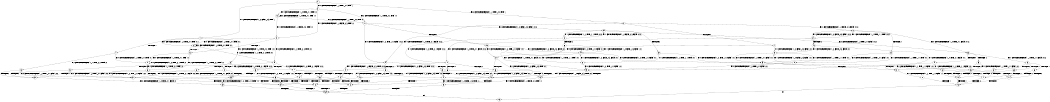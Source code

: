 digraph BCG {
size = "7, 10.5";
center = TRUE;
node [shape = circle];
0 [peripheries = 2];
0 -> 1 [label = "EX !1 !ATOMIC_EXCH_BRANCH (1, +0, FALSE, +0, 3, TRUE) !::"];
0 -> 2 [label = "EX !2 !ATOMIC_EXCH_BRANCH (1, +1, TRUE, +0, 2, TRUE) !::"];
0 -> 3 [label = "EX !0 !ATOMIC_EXCH_BRANCH (1, +0, TRUE, +0, 1, TRUE) !::"];
1 -> 4 [label = "TERMINATE !1"];
1 -> 5 [label = "EX !2 !ATOMIC_EXCH_BRANCH (1, +1, TRUE, +0, 2, TRUE) !:0:1:"];
1 -> 6 [label = "EX !0 !ATOMIC_EXCH_BRANCH (1, +0, TRUE, +0, 1, TRUE) !:0:1:"];
2 -> 7 [label = "TERMINATE !2"];
2 -> 8 [label = "EX !1 !ATOMIC_EXCH_BRANCH (1, +0, FALSE, +0, 3, FALSE) !:0:1:2:"];
2 -> 9 [label = "EX !0 !ATOMIC_EXCH_BRANCH (1, +0, TRUE, +0, 1, FALSE) !:0:1:2:"];
3 -> 10 [label = "EX !1 !ATOMIC_EXCH_BRANCH (1, +0, FALSE, +0, 3, TRUE) !:0:"];
3 -> 11 [label = "EX !2 !ATOMIC_EXCH_BRANCH (1, +1, TRUE, +0, 2, TRUE) !:0:"];
3 -> 12 [label = "EX !0 !ATOMIC_EXCH_BRANCH (1, +0, TRUE, +0, 1, TRUE) !:0:"];
4 -> 13 [label = "EX !2 !ATOMIC_EXCH_BRANCH (1, +1, TRUE, +0, 2, TRUE) !:0:"];
4 -> 14 [label = "EX !0 !ATOMIC_EXCH_BRANCH (1, +0, TRUE, +0, 1, TRUE) !:0:"];
5 -> 15 [label = "TERMINATE !1"];
5 -> 16 [label = "TERMINATE !2"];
5 -> 17 [label = "EX !0 !ATOMIC_EXCH_BRANCH (1, +0, TRUE, +0, 1, FALSE) !:0:1:2:"];
6 -> 18 [label = "TERMINATE !1"];
6 -> 19 [label = "EX !2 !ATOMIC_EXCH_BRANCH (1, +1, TRUE, +0, 2, TRUE) !:0:1:"];
6 -> 6 [label = "EX !0 !ATOMIC_EXCH_BRANCH (1, +0, TRUE, +0, 1, TRUE) !:0:1:"];
7 -> 20 [label = "EX !1 !ATOMIC_EXCH_BRANCH (1, +0, FALSE, +0, 3, FALSE) !:0:1:"];
7 -> 21 [label = "EX !0 !ATOMIC_EXCH_BRANCH (1, +0, TRUE, +0, 1, FALSE) !:0:1:"];
8 -> 22 [label = "TERMINATE !2"];
8 -> 23 [label = "EX !0 !ATOMIC_EXCH_BRANCH (1, +0, TRUE, +0, 1, FALSE) !:0:1:2:"];
8 -> 24 [label = "EX !1 !ATOMIC_EXCH_BRANCH (1, +1, TRUE, +1, 1, TRUE) !:0:1:2:"];
9 -> 25 [label = "TERMINATE !2"];
9 -> 26 [label = "TERMINATE !0"];
9 -> 27 [label = "EX !1 !ATOMIC_EXCH_BRANCH (1, +0, FALSE, +0, 3, TRUE) !:0:1:2:"];
10 -> 18 [label = "TERMINATE !1"];
10 -> 19 [label = "EX !2 !ATOMIC_EXCH_BRANCH (1, +1, TRUE, +0, 2, TRUE) !:0:1:"];
10 -> 6 [label = "EX !0 !ATOMIC_EXCH_BRANCH (1, +0, TRUE, +0, 1, TRUE) !:0:1:"];
11 -> 28 [label = "TERMINATE !2"];
11 -> 29 [label = "EX !1 !ATOMIC_EXCH_BRANCH (1, +0, FALSE, +0, 3, FALSE) !:0:1:2:"];
11 -> 9 [label = "EX !0 !ATOMIC_EXCH_BRANCH (1, +0, TRUE, +0, 1, FALSE) !:0:1:2:"];
12 -> 10 [label = "EX !1 !ATOMIC_EXCH_BRANCH (1, +0, FALSE, +0, 3, TRUE) !:0:"];
12 -> 11 [label = "EX !2 !ATOMIC_EXCH_BRANCH (1, +1, TRUE, +0, 2, TRUE) !:0:"];
12 -> 12 [label = "EX !0 !ATOMIC_EXCH_BRANCH (1, +0, TRUE, +0, 1, TRUE) !:0:"];
13 -> 30 [label = "TERMINATE !2"];
13 -> 31 [label = "EX !0 !ATOMIC_EXCH_BRANCH (1, +0, TRUE, +0, 1, FALSE) !:0:2:"];
14 -> 32 [label = "EX !2 !ATOMIC_EXCH_BRANCH (1, +1, TRUE, +0, 2, TRUE) !:0:"];
14 -> 14 [label = "EX !0 !ATOMIC_EXCH_BRANCH (1, +0, TRUE, +0, 1, TRUE) !:0:"];
15 -> 30 [label = "TERMINATE !2"];
15 -> 31 [label = "EX !0 !ATOMIC_EXCH_BRANCH (1, +0, TRUE, +0, 1, FALSE) !:0:2:"];
16 -> 30 [label = "TERMINATE !1"];
16 -> 33 [label = "EX !0 !ATOMIC_EXCH_BRANCH (1, +0, TRUE, +0, 1, FALSE) !:0:1:"];
17 -> 34 [label = "TERMINATE !1"];
17 -> 35 [label = "TERMINATE !2"];
17 -> 36 [label = "TERMINATE !0"];
18 -> 32 [label = "EX !2 !ATOMIC_EXCH_BRANCH (1, +1, TRUE, +0, 2, TRUE) !:0:"];
18 -> 14 [label = "EX !0 !ATOMIC_EXCH_BRANCH (1, +0, TRUE, +0, 1, TRUE) !:0:"];
19 -> 37 [label = "TERMINATE !1"];
19 -> 38 [label = "TERMINATE !2"];
19 -> 17 [label = "EX !0 !ATOMIC_EXCH_BRANCH (1, +0, TRUE, +0, 1, FALSE) !:0:1:2:"];
20 -> 39 [label = "EX !0 !ATOMIC_EXCH_BRANCH (1, +0, TRUE, +0, 1, FALSE) !:0:1:"];
20 -> 40 [label = "EX !1 !ATOMIC_EXCH_BRANCH (1, +1, TRUE, +1, 1, TRUE) !:0:1:"];
21 -> 41 [label = "TERMINATE !0"];
21 -> 42 [label = "EX !1 !ATOMIC_EXCH_BRANCH (1, +0, FALSE, +0, 3, TRUE) !:0:1:"];
22 -> 39 [label = "EX !0 !ATOMIC_EXCH_BRANCH (1, +0, TRUE, +0, 1, FALSE) !:0:1:"];
22 -> 40 [label = "EX !1 !ATOMIC_EXCH_BRANCH (1, +1, TRUE, +1, 1, TRUE) !:0:1:"];
23 -> 43 [label = "TERMINATE !2"];
23 -> 44 [label = "TERMINATE !0"];
23 -> 45 [label = "EX !1 !ATOMIC_EXCH_BRANCH (1, +1, TRUE, +1, 1, FALSE) !:0:1:2:"];
24 -> 46 [label = "TERMINATE !2"];
24 -> 47 [label = "EX !0 !ATOMIC_EXCH_BRANCH (1, +0, TRUE, +0, 1, FALSE) !:0:1:2:"];
24 -> 8 [label = "EX !1 !ATOMIC_EXCH_BRANCH (1, +0, FALSE, +0, 3, FALSE) !:0:1:2:"];
25 -> 41 [label = "TERMINATE !0"];
25 -> 42 [label = "EX !1 !ATOMIC_EXCH_BRANCH (1, +0, FALSE, +0, 3, TRUE) !:0:1:"];
26 -> 41 [label = "TERMINATE !2"];
26 -> 48 [label = "EX !1 !ATOMIC_EXCH_BRANCH (1, +0, FALSE, +0, 3, TRUE) !:1:2:"];
27 -> 34 [label = "TERMINATE !1"];
27 -> 35 [label = "TERMINATE !2"];
27 -> 36 [label = "TERMINATE !0"];
28 -> 49 [label = "EX !1 !ATOMIC_EXCH_BRANCH (1, +0, FALSE, +0, 3, FALSE) !:0:1:"];
28 -> 21 [label = "EX !0 !ATOMIC_EXCH_BRANCH (1, +0, TRUE, +0, 1, FALSE) !:0:1:"];
29 -> 50 [label = "TERMINATE !2"];
29 -> 51 [label = "EX !1 !ATOMIC_EXCH_BRANCH (1, +1, TRUE, +1, 1, TRUE) !:0:1:2:"];
29 -> 23 [label = "EX !0 !ATOMIC_EXCH_BRANCH (1, +0, TRUE, +0, 1, FALSE) !:0:1:2:"];
30 -> 52 [label = "EX !0 !ATOMIC_EXCH_BRANCH (1, +0, TRUE, +0, 1, FALSE) !:0:"];
31 -> 53 [label = "TERMINATE !2"];
31 -> 54 [label = "TERMINATE !0"];
32 -> 55 [label = "TERMINATE !2"];
32 -> 31 [label = "EX !0 !ATOMIC_EXCH_BRANCH (1, +0, TRUE, +0, 1, FALSE) !:0:2:"];
33 -> 53 [label = "TERMINATE !1"];
33 -> 56 [label = "TERMINATE !0"];
34 -> 53 [label = "TERMINATE !2"];
34 -> 54 [label = "TERMINATE !0"];
35 -> 53 [label = "TERMINATE !1"];
35 -> 56 [label = "TERMINATE !0"];
36 -> 54 [label = "TERMINATE !1"];
36 -> 56 [label = "TERMINATE !2"];
37 -> 55 [label = "TERMINATE !2"];
37 -> 31 [label = "EX !0 !ATOMIC_EXCH_BRANCH (1, +0, TRUE, +0, 1, FALSE) !:0:2:"];
38 -> 55 [label = "TERMINATE !1"];
38 -> 33 [label = "EX !0 !ATOMIC_EXCH_BRANCH (1, +0, TRUE, +0, 1, FALSE) !:0:1:"];
39 -> 57 [label = "TERMINATE !0"];
39 -> 58 [label = "EX !1 !ATOMIC_EXCH_BRANCH (1, +1, TRUE, +1, 1, FALSE) !:0:1:"];
40 -> 59 [label = "EX !0 !ATOMIC_EXCH_BRANCH (1, +0, TRUE, +0, 1, FALSE) !:0:1:"];
40 -> 20 [label = "EX !1 !ATOMIC_EXCH_BRANCH (1, +0, FALSE, +0, 3, FALSE) !:0:1:"];
41 -> 60 [label = "EX !1 !ATOMIC_EXCH_BRANCH (1, +0, FALSE, +0, 3, TRUE) !:1:"];
42 -> 53 [label = "TERMINATE !1"];
42 -> 56 [label = "TERMINATE !0"];
43 -> 57 [label = "TERMINATE !0"];
43 -> 58 [label = "EX !1 !ATOMIC_EXCH_BRANCH (1, +1, TRUE, +1, 1, FALSE) !:0:1:"];
44 -> 57 [label = "TERMINATE !2"];
44 -> 61 [label = "EX !1 !ATOMIC_EXCH_BRANCH (1, +1, TRUE, +1, 1, FALSE) !:1:2:"];
45 -> 62 [label = "TERMINATE !1"];
45 -> 63 [label = "TERMINATE !2"];
45 -> 64 [label = "TERMINATE !0"];
46 -> 59 [label = "EX !0 !ATOMIC_EXCH_BRANCH (1, +0, TRUE, +0, 1, FALSE) !:0:1:"];
46 -> 20 [label = "EX !1 !ATOMIC_EXCH_BRANCH (1, +0, FALSE, +0, 3, FALSE) !:0:1:"];
47 -> 65 [label = "TERMINATE !2"];
47 -> 66 [label = "TERMINATE !0"];
47 -> 27 [label = "EX !1 !ATOMIC_EXCH_BRANCH (1, +0, FALSE, +0, 3, TRUE) !:0:1:2:"];
48 -> 54 [label = "TERMINATE !1"];
48 -> 56 [label = "TERMINATE !2"];
49 -> 67 [label = "EX !1 !ATOMIC_EXCH_BRANCH (1, +1, TRUE, +1, 1, TRUE) !:0:1:"];
49 -> 39 [label = "EX !0 !ATOMIC_EXCH_BRANCH (1, +0, TRUE, +0, 1, FALSE) !:0:1:"];
50 -> 67 [label = "EX !1 !ATOMIC_EXCH_BRANCH (1, +1, TRUE, +1, 1, TRUE) !:0:1:"];
50 -> 39 [label = "EX !0 !ATOMIC_EXCH_BRANCH (1, +0, TRUE, +0, 1, FALSE) !:0:1:"];
51 -> 68 [label = "TERMINATE !2"];
51 -> 29 [label = "EX !1 !ATOMIC_EXCH_BRANCH (1, +0, FALSE, +0, 3, FALSE) !:0:1:2:"];
51 -> 47 [label = "EX !0 !ATOMIC_EXCH_BRANCH (1, +0, TRUE, +0, 1, FALSE) !:0:1:2:"];
52 -> 69 [label = "TERMINATE !0"];
53 -> 69 [label = "TERMINATE !0"];
54 -> 69 [label = "TERMINATE !2"];
55 -> 52 [label = "EX !0 !ATOMIC_EXCH_BRANCH (1, +0, TRUE, +0, 1, FALSE) !:0:"];
56 -> 69 [label = "TERMINATE !1"];
57 -> 70 [label = "EX !1 !ATOMIC_EXCH_BRANCH (1, +1, TRUE, +1, 1, FALSE) !:1:"];
58 -> 71 [label = "TERMINATE !1"];
58 -> 72 [label = "TERMINATE !0"];
59 -> 73 [label = "TERMINATE !0"];
59 -> 42 [label = "EX !1 !ATOMIC_EXCH_BRANCH (1, +0, FALSE, +0, 3, TRUE) !:0:1:"];
60 -> 69 [label = "TERMINATE !1"];
61 -> 74 [label = "TERMINATE !1"];
61 -> 72 [label = "TERMINATE !2"];
62 -> 71 [label = "TERMINATE !2"];
62 -> 74 [label = "TERMINATE !0"];
63 -> 71 [label = "TERMINATE !1"];
63 -> 72 [label = "TERMINATE !0"];
64 -> 74 [label = "TERMINATE !1"];
64 -> 72 [label = "TERMINATE !2"];
65 -> 73 [label = "TERMINATE !0"];
65 -> 42 [label = "EX !1 !ATOMIC_EXCH_BRANCH (1, +0, FALSE, +0, 3, TRUE) !:0:1:"];
66 -> 73 [label = "TERMINATE !2"];
66 -> 48 [label = "EX !1 !ATOMIC_EXCH_BRANCH (1, +0, FALSE, +0, 3, TRUE) !:1:2:"];
67 -> 49 [label = "EX !1 !ATOMIC_EXCH_BRANCH (1, +0, FALSE, +0, 3, FALSE) !:0:1:"];
67 -> 59 [label = "EX !0 !ATOMIC_EXCH_BRANCH (1, +0, TRUE, +0, 1, FALSE) !:0:1:"];
68 -> 49 [label = "EX !1 !ATOMIC_EXCH_BRANCH (1, +0, FALSE, +0, 3, FALSE) !:0:1:"];
68 -> 59 [label = "EX !0 !ATOMIC_EXCH_BRANCH (1, +0, TRUE, +0, 1, FALSE) !:0:1:"];
69 -> 75 [label = "exit"];
70 -> 76 [label = "TERMINATE !1"];
71 -> 76 [label = "TERMINATE !0"];
72 -> 76 [label = "TERMINATE !1"];
73 -> 60 [label = "EX !1 !ATOMIC_EXCH_BRANCH (1, +0, FALSE, +0, 3, TRUE) !:1:"];
74 -> 76 [label = "TERMINATE !2"];
76 -> 75 [label = "exit"];
}

